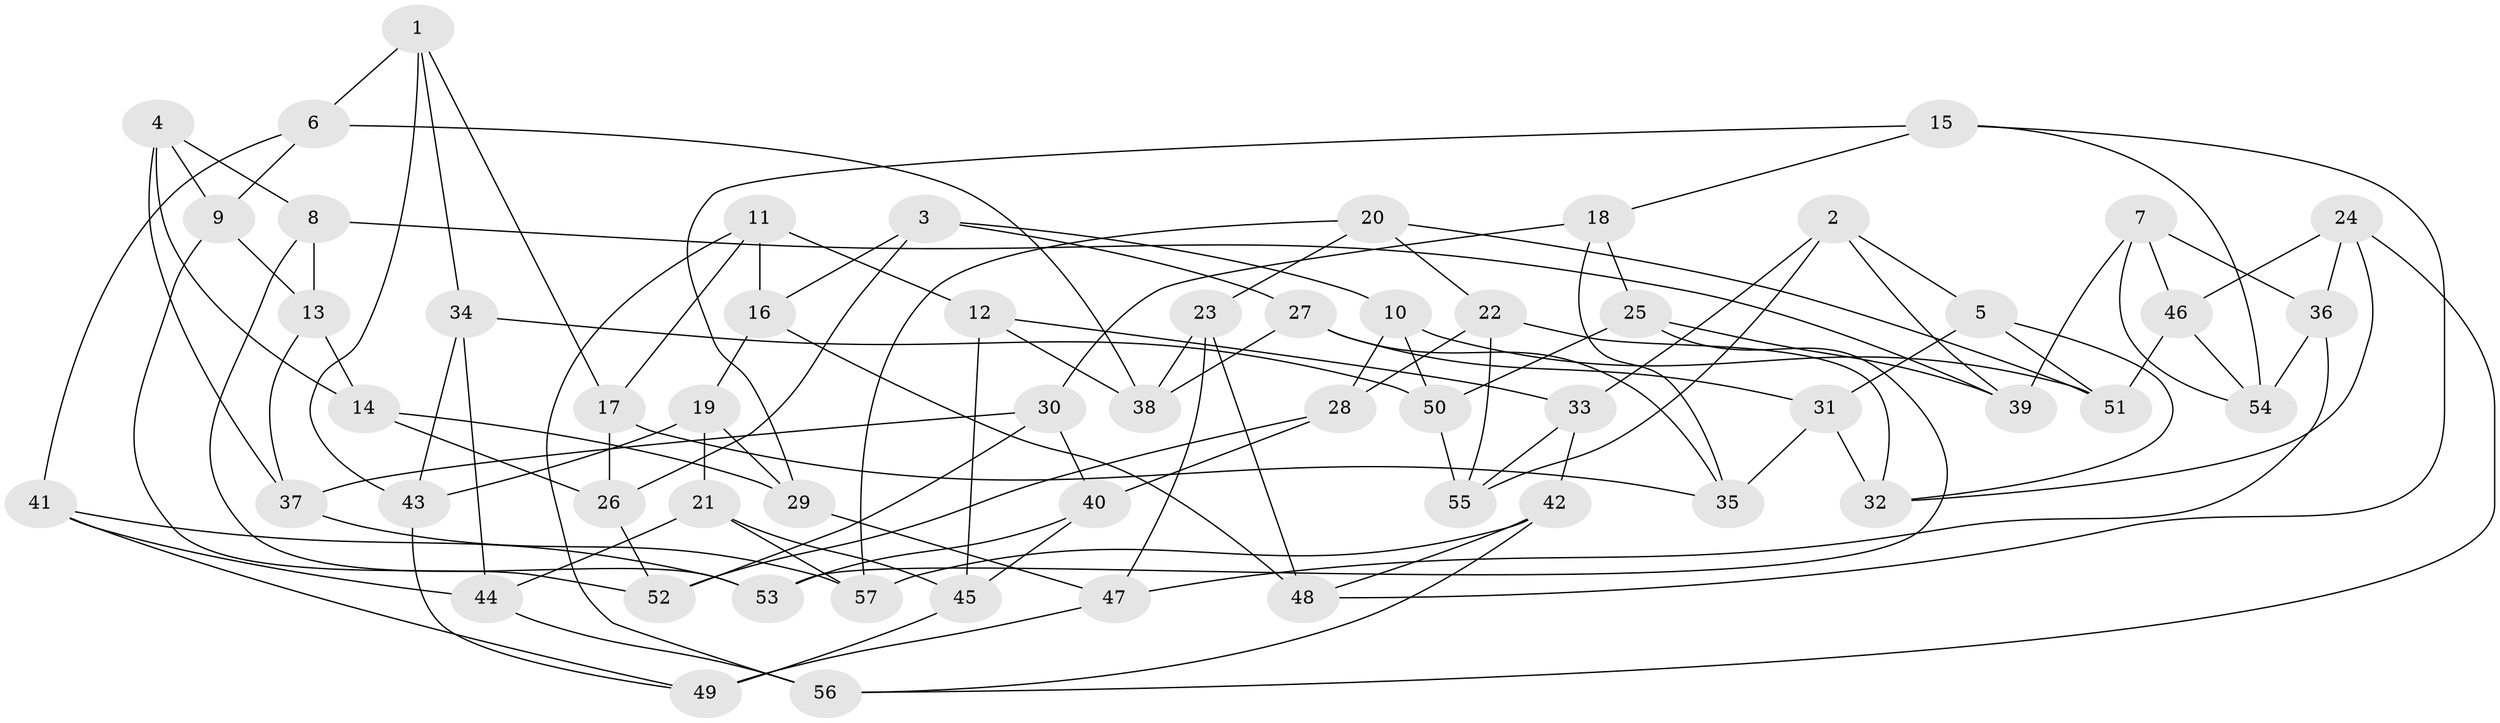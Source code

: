 // coarse degree distribution, {5: 0.15151515151515152, 6: 0.5151515151515151, 4: 0.30303030303030304, 3: 0.030303030303030304}
// Generated by graph-tools (version 1.1) at 2025/42/03/06/25 10:42:20]
// undirected, 57 vertices, 114 edges
graph export_dot {
graph [start="1"]
  node [color=gray90,style=filled];
  1;
  2;
  3;
  4;
  5;
  6;
  7;
  8;
  9;
  10;
  11;
  12;
  13;
  14;
  15;
  16;
  17;
  18;
  19;
  20;
  21;
  22;
  23;
  24;
  25;
  26;
  27;
  28;
  29;
  30;
  31;
  32;
  33;
  34;
  35;
  36;
  37;
  38;
  39;
  40;
  41;
  42;
  43;
  44;
  45;
  46;
  47;
  48;
  49;
  50;
  51;
  52;
  53;
  54;
  55;
  56;
  57;
  1 -- 43;
  1 -- 17;
  1 -- 34;
  1 -- 6;
  2 -- 5;
  2 -- 55;
  2 -- 39;
  2 -- 33;
  3 -- 10;
  3 -- 16;
  3 -- 26;
  3 -- 27;
  4 -- 37;
  4 -- 14;
  4 -- 9;
  4 -- 8;
  5 -- 51;
  5 -- 31;
  5 -- 32;
  6 -- 41;
  6 -- 38;
  6 -- 9;
  7 -- 39;
  7 -- 36;
  7 -- 46;
  7 -- 54;
  8 -- 13;
  8 -- 53;
  8 -- 39;
  9 -- 13;
  9 -- 52;
  10 -- 51;
  10 -- 28;
  10 -- 50;
  11 -- 12;
  11 -- 17;
  11 -- 56;
  11 -- 16;
  12 -- 33;
  12 -- 45;
  12 -- 38;
  13 -- 37;
  13 -- 14;
  14 -- 26;
  14 -- 29;
  15 -- 18;
  15 -- 29;
  15 -- 48;
  15 -- 54;
  16 -- 19;
  16 -- 48;
  17 -- 35;
  17 -- 26;
  18 -- 35;
  18 -- 25;
  18 -- 30;
  19 -- 21;
  19 -- 29;
  19 -- 43;
  20 -- 23;
  20 -- 57;
  20 -- 22;
  20 -- 51;
  21 -- 44;
  21 -- 45;
  21 -- 57;
  22 -- 55;
  22 -- 28;
  22 -- 32;
  23 -- 47;
  23 -- 38;
  23 -- 48;
  24 -- 56;
  24 -- 46;
  24 -- 32;
  24 -- 36;
  25 -- 50;
  25 -- 39;
  25 -- 53;
  26 -- 52;
  27 -- 31;
  27 -- 38;
  27 -- 35;
  28 -- 52;
  28 -- 40;
  29 -- 47;
  30 -- 52;
  30 -- 40;
  30 -- 37;
  31 -- 35;
  31 -- 32;
  33 -- 55;
  33 -- 42;
  34 -- 50;
  34 -- 44;
  34 -- 43;
  36 -- 54;
  36 -- 47;
  37 -- 57;
  40 -- 45;
  40 -- 53;
  41 -- 44;
  41 -- 49;
  41 -- 53;
  42 -- 48;
  42 -- 57;
  42 -- 56;
  43 -- 49;
  44 -- 56;
  45 -- 49;
  46 -- 54;
  46 -- 51;
  47 -- 49;
  50 -- 55;
}
